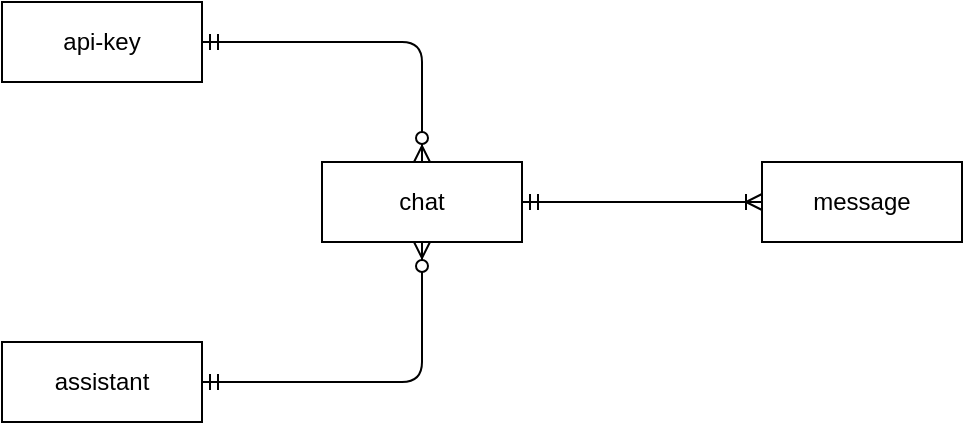<mxfile>
    <diagram id="8CckZ2Mjeubry-GH4iHI" name="Page-1">
        <mxGraphModel dx="914" dy="486" grid="0" gridSize="10" guides="1" tooltips="1" connect="1" arrows="1" fold="1" page="0" pageScale="1" pageWidth="1100" pageHeight="850" math="0" shadow="0">
            <root>
                <mxCell id="0"/>
                <mxCell id="1" parent="0"/>
                <mxCell id="2" value="message" style="whiteSpace=wrap;html=1;align=center;" vertex="1" parent="1">
                    <mxGeometry x="480" y="300" width="100" height="40" as="geometry"/>
                </mxCell>
                <mxCell id="3" value="chat" style="whiteSpace=wrap;html=1;align=center;" vertex="1" parent="1">
                    <mxGeometry x="260" y="300" width="100" height="40" as="geometry"/>
                </mxCell>
                <mxCell id="4" value="assistant" style="whiteSpace=wrap;html=1;align=center;" vertex="1" parent="1">
                    <mxGeometry x="100" y="390" width="100" height="40" as="geometry"/>
                </mxCell>
                <mxCell id="5" value="api-key" style="whiteSpace=wrap;html=1;align=center;" vertex="1" parent="1">
                    <mxGeometry x="100" y="220" width="100" height="40" as="geometry"/>
                </mxCell>
                <mxCell id="6" value="" style="edgeStyle=orthogonalEdgeStyle;fontSize=12;html=1;endArrow=ERzeroToMany;endFill=1;exitX=1;exitY=0.5;exitDx=0;exitDy=0;entryX=0.5;entryY=0;entryDx=0;entryDy=0;startArrow=ERmandOne;startFill=0;" edge="1" parent="1" source="5" target="3">
                    <mxGeometry width="100" height="100" relative="1" as="geometry">
                        <mxPoint x="160" y="470" as="sourcePoint"/>
                        <mxPoint x="260" y="370" as="targetPoint"/>
                    </mxGeometry>
                </mxCell>
                <mxCell id="7" value="" style="edgeStyle=orthogonalEdgeStyle;fontSize=12;html=1;endArrow=ERzeroToMany;endFill=1;exitX=1;exitY=0.5;exitDx=0;exitDy=0;entryX=0.5;entryY=1;entryDx=0;entryDy=0;startArrow=ERmandOne;startFill=0;" edge="1" parent="1" source="4" target="3">
                    <mxGeometry width="100" height="100" relative="1" as="geometry">
                        <mxPoint x="330" y="470" as="sourcePoint"/>
                        <mxPoint x="430" y="370" as="targetPoint"/>
                    </mxGeometry>
                </mxCell>
                <mxCell id="8" value="" style="edgeStyle=entityRelationEdgeStyle;fontSize=12;html=1;endArrow=ERoneToMany;exitX=1;exitY=0.5;exitDx=0;exitDy=0;entryX=0;entryY=0.5;entryDx=0;entryDy=0;startArrow=ERmandOne;startFill=0;" edge="1" parent="1" source="3" target="2">
                    <mxGeometry width="100" height="100" relative="1" as="geometry">
                        <mxPoint x="410" y="450" as="sourcePoint"/>
                        <mxPoint x="510" y="350" as="targetPoint"/>
                    </mxGeometry>
                </mxCell>
            </root>
        </mxGraphModel>
    </diagram>
</mxfile>